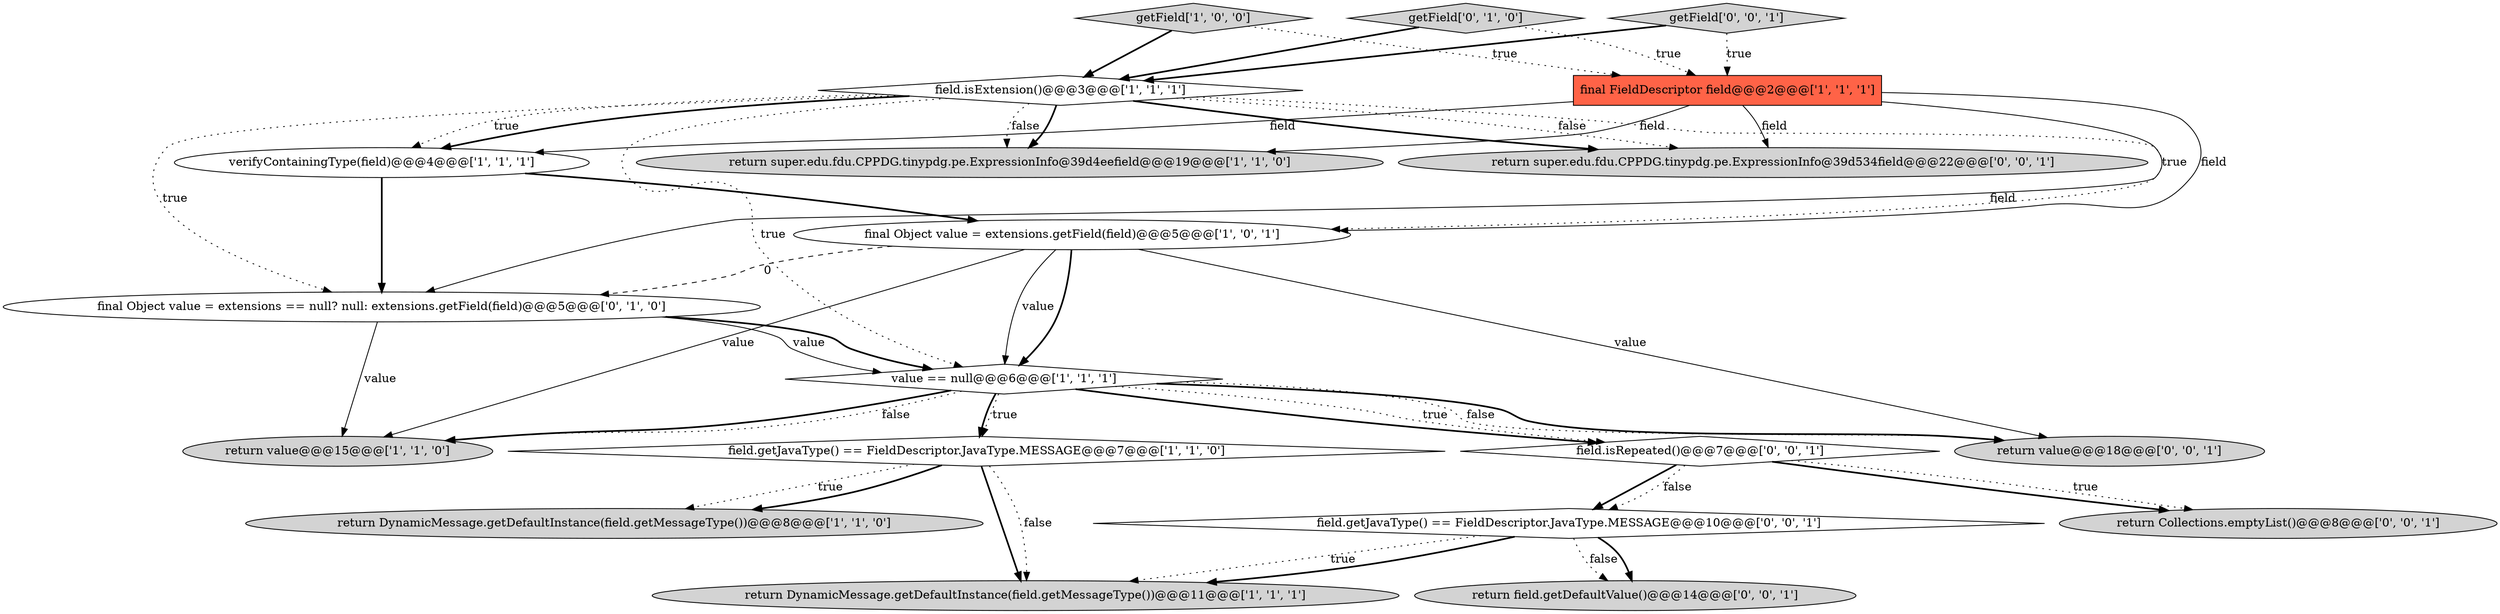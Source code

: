 digraph {
18 [style = filled, label = "field.getJavaType() == FieldDescriptor.JavaType.MESSAGE@@@10@@@['0', '0', '1']", fillcolor = white, shape = diamond image = "AAA0AAABBB3BBB"];
7 [style = filled, label = "return DynamicMessage.getDefaultInstance(field.getMessageType())@@@8@@@['1', '1', '0']", fillcolor = lightgray, shape = ellipse image = "AAA0AAABBB1BBB"];
6 [style = filled, label = "final Object value = extensions.getField(field)@@@5@@@['1', '0', '1']", fillcolor = white, shape = ellipse image = "AAA0AAABBB1BBB"];
11 [style = filled, label = "getField['0', '1', '0']", fillcolor = lightgray, shape = diamond image = "AAA0AAABBB2BBB"];
13 [style = filled, label = "return value@@@18@@@['0', '0', '1']", fillcolor = lightgray, shape = ellipse image = "AAA0AAABBB3BBB"];
3 [style = filled, label = "return value@@@15@@@['1', '1', '0']", fillcolor = lightgray, shape = ellipse image = "AAA0AAABBB1BBB"];
8 [style = filled, label = "return DynamicMessage.getDefaultInstance(field.getMessageType())@@@11@@@['1', '1', '1']", fillcolor = lightgray, shape = ellipse image = "AAA0AAABBB1BBB"];
2 [style = filled, label = "value == null@@@6@@@['1', '1', '1']", fillcolor = white, shape = diamond image = "AAA0AAABBB1BBB"];
17 [style = filled, label = "return Collections.emptyList()@@@8@@@['0', '0', '1']", fillcolor = lightgray, shape = ellipse image = "AAA0AAABBB3BBB"];
9 [style = filled, label = "return super.edu.fdu.CPPDG.tinypdg.pe.ExpressionInfo@39d4eefield@@@19@@@['1', '1', '0']", fillcolor = lightgray, shape = ellipse image = "AAA0AAABBB1BBB"];
5 [style = filled, label = "field.getJavaType() == FieldDescriptor.JavaType.MESSAGE@@@7@@@['1', '1', '0']", fillcolor = white, shape = diamond image = "AAA0AAABBB1BBB"];
16 [style = filled, label = "return field.getDefaultValue()@@@14@@@['0', '0', '1']", fillcolor = lightgray, shape = ellipse image = "AAA0AAABBB3BBB"];
1 [style = filled, label = "field.isExtension()@@@3@@@['1', '1', '1']", fillcolor = white, shape = diamond image = "AAA0AAABBB1BBB"];
10 [style = filled, label = "verifyContainingType(field)@@@4@@@['1', '1', '1']", fillcolor = white, shape = ellipse image = "AAA0AAABBB1BBB"];
19 [style = filled, label = "getField['0', '0', '1']", fillcolor = lightgray, shape = diamond image = "AAA0AAABBB3BBB"];
4 [style = filled, label = "getField['1', '0', '0']", fillcolor = lightgray, shape = diamond image = "AAA0AAABBB1BBB"];
0 [style = filled, label = "final FieldDescriptor field@@@2@@@['1', '1', '1']", fillcolor = tomato, shape = box image = "AAA0AAABBB1BBB"];
12 [style = filled, label = "final Object value = extensions == null? null: extensions.getField(field)@@@5@@@['0', '1', '0']", fillcolor = white, shape = ellipse image = "AAA1AAABBB2BBB"];
15 [style = filled, label = "return super.edu.fdu.CPPDG.tinypdg.pe.ExpressionInfo@39d534field@@@22@@@['0', '0', '1']", fillcolor = lightgray, shape = ellipse image = "AAA0AAABBB3BBB"];
14 [style = filled, label = "field.isRepeated()@@@7@@@['0', '0', '1']", fillcolor = white, shape = diamond image = "AAA0AAABBB3BBB"];
0->6 [style = solid, label="field"];
19->0 [style = dotted, label="true"];
14->17 [style = bold, label=""];
1->15 [style = dotted, label="false"];
5->8 [style = bold, label=""];
1->9 [style = bold, label=""];
1->10 [style = bold, label=""];
10->6 [style = bold, label=""];
14->18 [style = bold, label=""];
19->1 [style = bold, label=""];
2->5 [style = bold, label=""];
2->13 [style = bold, label=""];
0->9 [style = solid, label="field"];
12->2 [style = bold, label=""];
18->8 [style = dotted, label="true"];
2->5 [style = dotted, label="true"];
1->9 [style = dotted, label="false"];
0->10 [style = solid, label="field"];
11->0 [style = dotted, label="true"];
5->7 [style = dotted, label="true"];
11->1 [style = bold, label=""];
6->2 [style = solid, label="value"];
1->6 [style = dotted, label="true"];
4->0 [style = dotted, label="true"];
2->14 [style = dotted, label="true"];
12->2 [style = solid, label="value"];
6->2 [style = bold, label=""];
18->16 [style = dotted, label="false"];
0->12 [style = solid, label="field"];
2->3 [style = bold, label=""];
4->1 [style = bold, label=""];
10->12 [style = bold, label=""];
6->12 [style = dashed, label="0"];
0->15 [style = solid, label="field"];
1->12 [style = dotted, label="true"];
6->13 [style = solid, label="value"];
18->16 [style = bold, label=""];
1->15 [style = bold, label=""];
6->3 [style = solid, label="value"];
1->2 [style = dotted, label="true"];
2->14 [style = bold, label=""];
2->13 [style = dotted, label="false"];
12->3 [style = solid, label="value"];
14->18 [style = dotted, label="false"];
18->8 [style = bold, label=""];
2->3 [style = dotted, label="false"];
5->8 [style = dotted, label="false"];
1->10 [style = dotted, label="true"];
5->7 [style = bold, label=""];
14->17 [style = dotted, label="true"];
}
